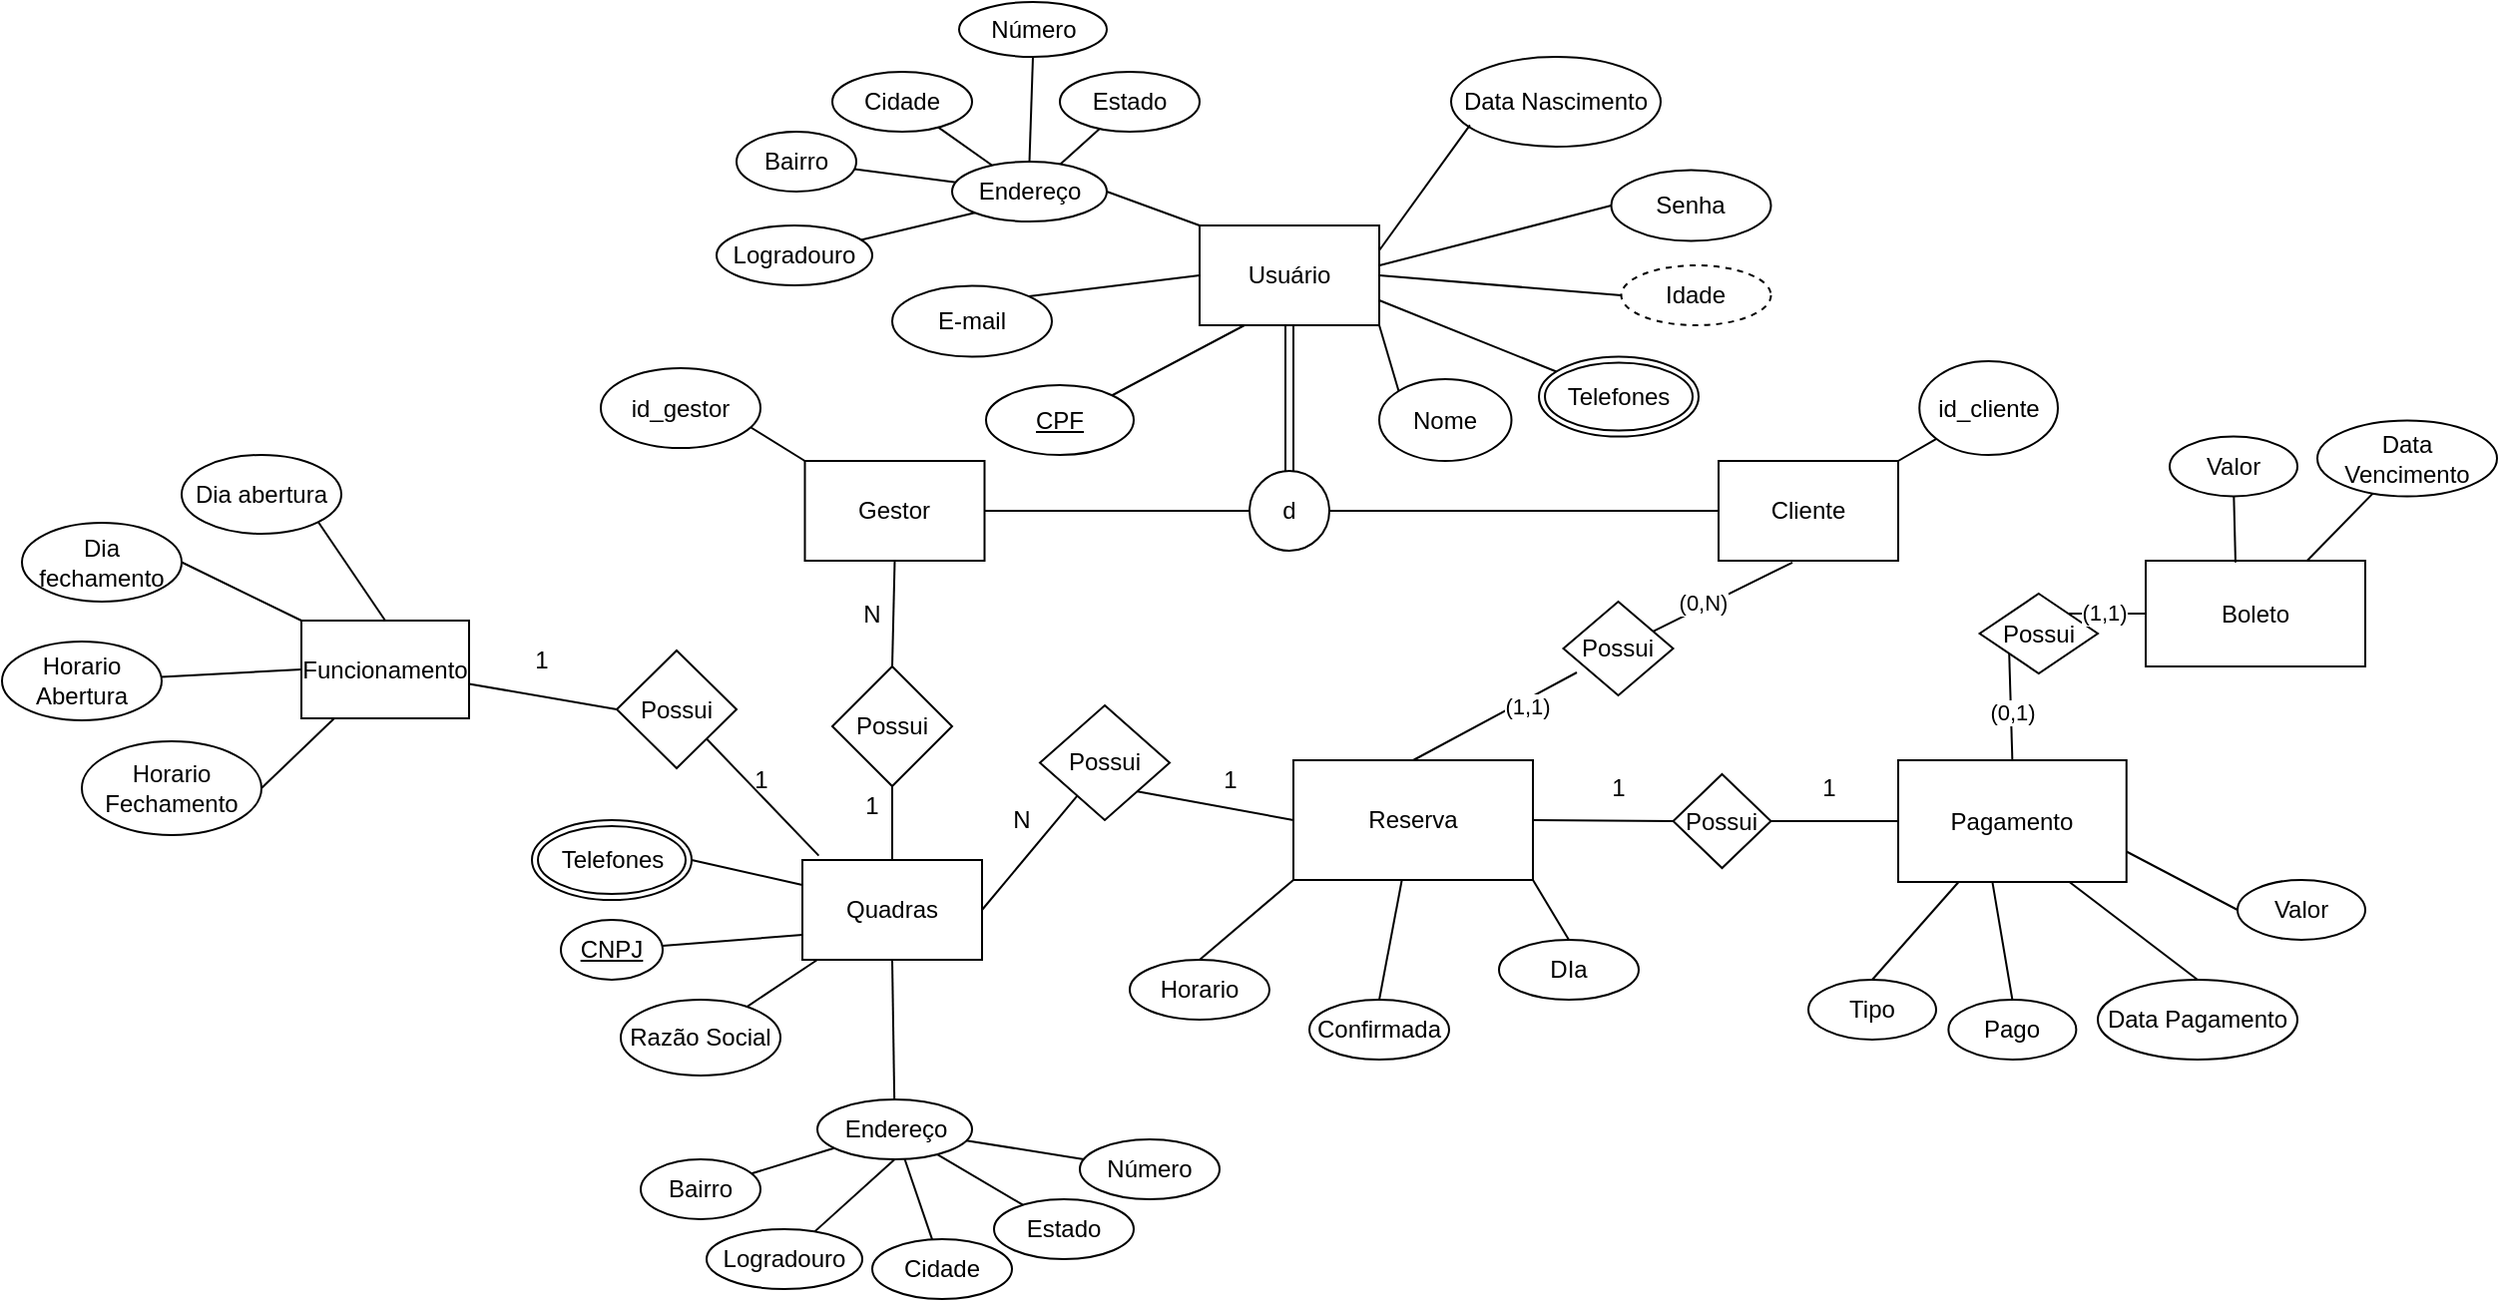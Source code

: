<mxfile version="14.5.1" type="device"><diagram id="iVISI0ASbXe7O6q06rd5" name="Página-1"><mxGraphModel dx="1086" dy="636" grid="1" gridSize="10" guides="1" tooltips="1" connect="1" arrows="1" fold="1" page="1" pageScale="1" pageWidth="827" pageHeight="1169" math="0" shadow="0"><root><mxCell id="0"/><mxCell id="1" parent="0"/><mxCell id="Zag51qBNF1lKY60Xn9LS-1" value="Gestor" style="rounded=0;whiteSpace=wrap;html=1;" parent="1" vertex="1"><mxGeometry x="582.25" y="350" width="90" height="50" as="geometry"/></mxCell><mxCell id="Zag51qBNF1lKY60Xn9LS-2" value="Cliente" style="rounded=0;whiteSpace=wrap;html=1;" parent="1" vertex="1"><mxGeometry x="1040" y="350" width="90" height="50" as="geometry"/></mxCell><mxCell id="Zag51qBNF1lKY60Xn9LS-3" value="Usuário" style="rounded=0;whiteSpace=wrap;html=1;" parent="1" vertex="1"><mxGeometry x="780" y="232" width="90" height="50" as="geometry"/></mxCell><mxCell id="Zag51qBNF1lKY60Xn9LS-10" value="d" style="ellipse;whiteSpace=wrap;html=1;aspect=fixed;" parent="1" vertex="1"><mxGeometry x="805" y="355" width="40" height="40" as="geometry"/></mxCell><mxCell id="Zag51qBNF1lKY60Xn9LS-21" value="" style="endArrow=none;html=1;entryX=0;entryY=0.5;entryDx=0;entryDy=0;" parent="1" source="Zag51qBNF1lKY60Xn9LS-1" target="Zag51qBNF1lKY60Xn9LS-10" edge="1"><mxGeometry width="50" height="50" relative="1" as="geometry"><mxPoint x="666" y="350" as="sourcePoint"/><mxPoint x="800" y="370" as="targetPoint"/></mxGeometry></mxCell><mxCell id="Zag51qBNF1lKY60Xn9LS-22" value="" style="endArrow=none;html=1;entryX=1;entryY=0.5;entryDx=0;entryDy=0;" parent="1" source="Zag51qBNF1lKY60Xn9LS-2" target="Zag51qBNF1lKY60Xn9LS-10" edge="1"><mxGeometry width="50" height="50" relative="1" as="geometry"><mxPoint x="801.735" y="374.32" as="sourcePoint"/><mxPoint x="830" y="370" as="targetPoint"/></mxGeometry></mxCell><mxCell id="Zag51qBNF1lKY60Xn9LS-27" value="" style="endArrow=none;html=1;strokeColor=#000000;shape=link;entryX=0.5;entryY=1;entryDx=0;entryDy=0;" parent="1" source="Zag51qBNF1lKY60Xn9LS-10" target="Zag51qBNF1lKY60Xn9LS-3" edge="1"><mxGeometry width="50" height="50" relative="1" as="geometry"><mxPoint x="761" y="342" as="sourcePoint"/><mxPoint x="726" y="282" as="targetPoint"/></mxGeometry></mxCell><mxCell id="Zag51qBNF1lKY60Xn9LS-31" value="Data Nascimento" style="ellipse;whiteSpace=wrap;html=1;rounded=0;" parent="1" vertex="1"><mxGeometry x="906" y="147.5" width="105" height="45" as="geometry"/></mxCell><mxCell id="Zag51qBNF1lKY60Xn9LS-33" value="" style="endArrow=none;html=1;strokeColor=#000000;exitX=0.09;exitY=0.759;exitDx=0;exitDy=0;entryX=1;entryY=0.25;entryDx=0;entryDy=0;exitPerimeter=0;" parent="1" source="Zag51qBNF1lKY60Xn9LS-31" target="Zag51qBNF1lKY60Xn9LS-3" edge="1"><mxGeometry width="50" height="50" relative="1" as="geometry"><mxPoint x="720" y="342" as="sourcePoint"/><mxPoint x="870" y="257" as="targetPoint"/></mxGeometry></mxCell><mxCell id="Zag51qBNF1lKY60Xn9LS-34" value="Idade" style="ellipse;whiteSpace=wrap;html=1;shadow=0;sketch=0;strokeColor=#000000;gradientColor=none;dashed=1;" parent="1" vertex="1"><mxGeometry x="991.25" y="252" width="75" height="30" as="geometry"/></mxCell><mxCell id="Zag51qBNF1lKY60Xn9LS-35" value="" style="endArrow=none;html=1;strokeColor=#000000;exitX=0;exitY=0.5;exitDx=0;exitDy=0;entryX=1;entryY=0.5;entryDx=0;entryDy=0;" parent="1" source="Zag51qBNF1lKY60Xn9LS-34" target="Zag51qBNF1lKY60Xn9LS-3" edge="1"><mxGeometry width="50" height="50" relative="1" as="geometry"><mxPoint x="960" y="297" as="sourcePoint"/><mxPoint x="870" y="272" as="targetPoint"/></mxGeometry></mxCell><mxCell id="Zag51qBNF1lKY60Xn9LS-39" value="Telefones" style="ellipse;shape=doubleEllipse;margin=3;whiteSpace=wrap;html=1;align=center;" parent="1" vertex="1"><mxGeometry x="950" y="297.75" width="80" height="40" as="geometry"/></mxCell><mxCell id="Zag51qBNF1lKY60Xn9LS-40" value="" style="endArrow=none;html=1;strokeColor=#000000;entryX=1;entryY=0.75;entryDx=0;entryDy=0;" parent="1" source="Zag51qBNF1lKY60Xn9LS-39" target="Zag51qBNF1lKY60Xn9LS-3" edge="1"><mxGeometry width="50" height="50" relative="1" as="geometry"><mxPoint x="725" y="282" as="sourcePoint"/><mxPoint x="915" y="269" as="targetPoint"/></mxGeometry></mxCell><mxCell id="Zag51qBNF1lKY60Xn9LS-48" value="&lt;u&gt;CPF&lt;/u&gt;" style="ellipse;whiteSpace=wrap;html=1;shadow=0;sketch=0;strokeColor=#000000;gradientColor=none;" parent="1" vertex="1"><mxGeometry x="673" y="312" width="74" height="35" as="geometry"/></mxCell><mxCell id="Zag51qBNF1lKY60Xn9LS-51" value="Nome" style="ellipse;whiteSpace=wrap;html=1;shadow=0;sketch=0;strokeColor=#000000;gradientColor=none;" parent="1" vertex="1"><mxGeometry x="870" y="309" width="66.25" height="41" as="geometry"/></mxCell><mxCell id="Zag51qBNF1lKY60Xn9LS-56" value="Endereço" style="ellipse;whiteSpace=wrap;html=1;align=center;" parent="1" vertex="1"><mxGeometry x="656" y="200" width="77.5" height="30" as="geometry"/></mxCell><mxCell id="Zag51qBNF1lKY60Xn9LS-57" value="Logradouro" style="ellipse;whiteSpace=wrap;html=1;align=center;" parent="1" vertex="1"><mxGeometry x="538" y="232" width="78" height="30" as="geometry"/></mxCell><mxCell id="Zag51qBNF1lKY60Xn9LS-58" value="Bairro" style="ellipse;whiteSpace=wrap;html=1;align=center;" parent="1" vertex="1"><mxGeometry x="548" y="185" width="60" height="30" as="geometry"/></mxCell><mxCell id="Zag51qBNF1lKY60Xn9LS-59" value="Cidade" style="ellipse;whiteSpace=wrap;html=1;align=center;" parent="1" vertex="1"><mxGeometry x="596" y="155" width="70" height="30" as="geometry"/></mxCell><mxCell id="Zag51qBNF1lKY60Xn9LS-60" value="Estado" style="ellipse;whiteSpace=wrap;html=1;align=center;" parent="1" vertex="1"><mxGeometry x="710" y="155" width="70" height="30" as="geometry"/></mxCell><mxCell id="Zag51qBNF1lKY60Xn9LS-61" value="" style="endArrow=none;html=1;rounded=0;entryX=0;entryY=1;entryDx=0;entryDy=0;" parent="1" source="Zag51qBNF1lKY60Xn9LS-57" target="Zag51qBNF1lKY60Xn9LS-56" edge="1"><mxGeometry relative="1" as="geometry"><mxPoint x="858" y="120" as="sourcePoint"/><mxPoint x="1018" y="120" as="targetPoint"/></mxGeometry></mxCell><mxCell id="Zag51qBNF1lKY60Xn9LS-62" value="" style="endArrow=none;html=1;rounded=0;" parent="1" source="Zag51qBNF1lKY60Xn9LS-56" target="Zag51qBNF1lKY60Xn9LS-58" edge="1"><mxGeometry relative="1" as="geometry"><mxPoint x="858" y="120" as="sourcePoint"/><mxPoint x="1018" y="120" as="targetPoint"/></mxGeometry></mxCell><mxCell id="Zag51qBNF1lKY60Xn9LS-63" value="" style="endArrow=none;html=1;rounded=0;" parent="1" source="Zag51qBNF1lKY60Xn9LS-56" target="Zag51qBNF1lKY60Xn9LS-59" edge="1"><mxGeometry relative="1" as="geometry"><mxPoint x="858" y="120" as="sourcePoint"/><mxPoint x="1018" y="120" as="targetPoint"/></mxGeometry></mxCell><mxCell id="Zag51qBNF1lKY60Xn9LS-64" value="" style="endArrow=none;html=1;rounded=0;" parent="1" source="Zag51qBNF1lKY60Xn9LS-56" target="Zag51qBNF1lKY60Xn9LS-60" edge="1"><mxGeometry relative="1" as="geometry"><mxPoint x="858" y="120" as="sourcePoint"/><mxPoint x="1018" y="120" as="targetPoint"/></mxGeometry></mxCell><mxCell id="Zag51qBNF1lKY60Xn9LS-66" value="" style="endArrow=none;html=1;strokeColor=#000000;entryX=0;entryY=0;entryDx=0;entryDy=0;exitX=1;exitY=0.5;exitDx=0;exitDy=0;" parent="1" source="Zag51qBNF1lKY60Xn9LS-56" target="Zag51qBNF1lKY60Xn9LS-3" edge="1"><mxGeometry width="50" height="50" relative="1" as="geometry"><mxPoint x="690" y="270" as="sourcePoint"/><mxPoint x="875" y="302" as="targetPoint"/></mxGeometry></mxCell><mxCell id="Zag51qBNF1lKY60Xn9LS-68" value="Quadras" style="rounded=0;whiteSpace=wrap;html=1;shadow=0;sketch=0;strokeColor=#000000;gradientColor=none;" parent="1" vertex="1"><mxGeometry x="581" y="550" width="90" height="50" as="geometry"/></mxCell><mxCell id="Zag51qBNF1lKY60Xn9LS-78" value="Possui" style="rhombus;whiteSpace=wrap;html=1;shadow=0;sketch=0;strokeColor=#000000;gradientColor=none;" parent="1" vertex="1"><mxGeometry x="596" y="453" width="60" height="60" as="geometry"/></mxCell><mxCell id="Zag51qBNF1lKY60Xn9LS-80" value="" style="endArrow=none;html=1;strokeColor=#000000;entryX=0.5;entryY=1;entryDx=0;entryDy=0;exitX=0.5;exitY=0;exitDx=0;exitDy=0;" parent="1" source="Zag51qBNF1lKY60Xn9LS-78" target="Zag51qBNF1lKY60Xn9LS-1" edge="1"><mxGeometry width="50" height="50" relative="1" as="geometry"><mxPoint x="501" y="350" as="sourcePoint"/><mxPoint x="551" y="300" as="targetPoint"/></mxGeometry></mxCell><mxCell id="Zag51qBNF1lKY60Xn9LS-82" value="&lt;u&gt;CNPJ&lt;/u&gt;" style="ellipse;whiteSpace=wrap;html=1;shadow=0;sketch=0;strokeColor=#000000;gradientColor=none;" parent="1" vertex="1"><mxGeometry x="460" y="580" width="51" height="30" as="geometry"/></mxCell><mxCell id="Zag51qBNF1lKY60Xn9LS-83" value="" style="endArrow=none;html=1;strokeColor=#000000;entryX=0;entryY=0.75;entryDx=0;entryDy=0;" parent="1" source="Zag51qBNF1lKY60Xn9LS-82" target="Zag51qBNF1lKY60Xn9LS-68" edge="1"><mxGeometry width="50" height="50" relative="1" as="geometry"><mxPoint x="652" y="720" as="sourcePoint"/><mxPoint x="702" y="670" as="targetPoint"/></mxGeometry></mxCell><mxCell id="Zag51qBNF1lKY60Xn9LS-84" value="Razão Social" style="ellipse;whiteSpace=wrap;html=1;shadow=0;sketch=0;strokeColor=#000000;gradientColor=none;" parent="1" vertex="1"><mxGeometry x="490" y="620" width="80" height="38" as="geometry"/></mxCell><mxCell id="Zag51qBNF1lKY60Xn9LS-85" value="" style="endArrow=none;html=1;strokeColor=#000000;" parent="1" source="Zag51qBNF1lKY60Xn9LS-84" target="Zag51qBNF1lKY60Xn9LS-68" edge="1"><mxGeometry width="50" height="50" relative="1" as="geometry"><mxPoint x="662" y="680" as="sourcePoint"/><mxPoint x="762" y="700" as="targetPoint"/></mxGeometry></mxCell><mxCell id="Zag51qBNF1lKY60Xn9LS-87" value="" style="endArrow=none;html=1;strokeColor=#000000;entryX=0.5;entryY=1;entryDx=0;entryDy=0;" parent="1" source="Zag51qBNF1lKY60Xn9LS-88" target="Zag51qBNF1lKY60Xn9LS-68" edge="1"><mxGeometry width="50" height="50" relative="1" as="geometry"><mxPoint x="691.162" y="682.711" as="sourcePoint"/><mxPoint x="631" y="600" as="targetPoint"/></mxGeometry></mxCell><mxCell id="Zag51qBNF1lKY60Xn9LS-88" value="Endereço" style="ellipse;whiteSpace=wrap;html=1;align=center;" parent="1" vertex="1"><mxGeometry x="588.5" y="670" width="77.5" height="30" as="geometry"/></mxCell><mxCell id="Zag51qBNF1lKY60Xn9LS-89" value="Logradouro" style="ellipse;whiteSpace=wrap;html=1;align=center;" parent="1" vertex="1"><mxGeometry x="533" y="735" width="78" height="30" as="geometry"/></mxCell><mxCell id="Zag51qBNF1lKY60Xn9LS-90" value="Bairro" style="ellipse;whiteSpace=wrap;html=1;align=center;" parent="1" vertex="1"><mxGeometry x="500" y="700" width="60" height="30" as="geometry"/></mxCell><mxCell id="Zag51qBNF1lKY60Xn9LS-91" value="Cidade" style="ellipse;whiteSpace=wrap;html=1;align=center;" parent="1" vertex="1"><mxGeometry x="616" y="740" width="70" height="30" as="geometry"/></mxCell><mxCell id="Zag51qBNF1lKY60Xn9LS-92" value="Estado" style="ellipse;whiteSpace=wrap;html=1;align=center;" parent="1" vertex="1"><mxGeometry x="677" y="720" width="70" height="30" as="geometry"/></mxCell><mxCell id="Zag51qBNF1lKY60Xn9LS-93" value="" style="endArrow=none;html=1;rounded=0;entryX=0.5;entryY=1;entryDx=0;entryDy=0;" parent="1" source="Zag51qBNF1lKY60Xn9LS-89" target="Zag51qBNF1lKY60Xn9LS-88" edge="1"><mxGeometry relative="1" as="geometry"><mxPoint x="311" y="313" as="sourcePoint"/><mxPoint x="471" y="313" as="targetPoint"/></mxGeometry></mxCell><mxCell id="Zag51qBNF1lKY60Xn9LS-94" value="" style="endArrow=none;html=1;rounded=0;" parent="1" source="Zag51qBNF1lKY60Xn9LS-88" target="Zag51qBNF1lKY60Xn9LS-90" edge="1"><mxGeometry relative="1" as="geometry"><mxPoint x="311" y="313" as="sourcePoint"/><mxPoint x="471" y="313" as="targetPoint"/></mxGeometry></mxCell><mxCell id="Zag51qBNF1lKY60Xn9LS-95" value="" style="endArrow=none;html=1;rounded=0;" parent="1" source="Zag51qBNF1lKY60Xn9LS-88" target="Zag51qBNF1lKY60Xn9LS-91" edge="1"><mxGeometry relative="1" as="geometry"><mxPoint x="311" y="313" as="sourcePoint"/><mxPoint x="471" y="313" as="targetPoint"/></mxGeometry></mxCell><mxCell id="Zag51qBNF1lKY60Xn9LS-96" value="" style="endArrow=none;html=1;rounded=0;" parent="1" source="Zag51qBNF1lKY60Xn9LS-88" target="Zag51qBNF1lKY60Xn9LS-92" edge="1"><mxGeometry relative="1" as="geometry"><mxPoint x="311" y="313" as="sourcePoint"/><mxPoint x="471" y="313" as="targetPoint"/></mxGeometry></mxCell><mxCell id="Zag51qBNF1lKY60Xn9LS-107" value="" style="endArrow=none;html=1;strokeColor=#000000;entryX=0.5;entryY=1;entryDx=0;entryDy=0;" parent="1" source="Zag51qBNF1lKY60Xn9LS-68" target="Zag51qBNF1lKY60Xn9LS-78" edge="1"><mxGeometry width="50" height="50" relative="1" as="geometry"><mxPoint x="431" y="570" as="sourcePoint"/><mxPoint x="481" y="520" as="targetPoint"/></mxGeometry></mxCell><mxCell id="i_n8zyLEczPifUkON6fM-2" value="Pagamento" style="rounded=0;whiteSpace=wrap;html=1;" parent="1" vertex="1"><mxGeometry x="1130" y="500" width="114.37" height="61" as="geometry"/></mxCell><mxCell id="i_n8zyLEczPifUkON6fM-15" value="N" style="text;html=1;strokeColor=none;fillColor=none;align=center;verticalAlign=middle;whiteSpace=wrap;rounded=0;" parent="1" vertex="1"><mxGeometry x="596" y="416.5" width="40" height="20" as="geometry"/></mxCell><mxCell id="i_n8zyLEczPifUkON6fM-16" value="1" style="text;html=1;strokeColor=none;fillColor=none;align=center;verticalAlign=middle;whiteSpace=wrap;rounded=0;" parent="1" vertex="1"><mxGeometry x="596" y="513" width="40" height="20" as="geometry"/></mxCell><mxCell id="i_n8zyLEczPifUkON6fM-19" value="1" style="text;html=1;strokeColor=none;fillColor=none;align=center;verticalAlign=middle;whiteSpace=wrap;rounded=0;" parent="1" vertex="1"><mxGeometry x="970.0" y="504" width="40" height="20" as="geometry"/></mxCell><mxCell id="i_n8zyLEczPifUkON6fM-21" value="N" style="text;html=1;strokeColor=none;fillColor=none;align=center;verticalAlign=middle;whiteSpace=wrap;rounded=0;" parent="1" vertex="1"><mxGeometry x="671" y="520" width="40" height="20" as="geometry"/></mxCell><mxCell id="zLuUa61q9g7BUTStVjbx-5" value="" style="endArrow=none;html=1;entryX=0;entryY=0;entryDx=0;entryDy=0;exitX=1;exitY=1;exitDx=0;exitDy=0;" parent="1" source="Zag51qBNF1lKY60Xn9LS-3" target="Zag51qBNF1lKY60Xn9LS-51" edge="1"><mxGeometry width="50" height="50" relative="1" as="geometry"><mxPoint x="837.5" y="340" as="sourcePoint"/><mxPoint x="887.5" y="290" as="targetPoint"/><Array as="points"/></mxGeometry></mxCell><mxCell id="zLuUa61q9g7BUTStVjbx-6" value="" style="endArrow=none;html=1;entryX=0.25;entryY=1;entryDx=0;entryDy=0;exitX=1;exitY=0;exitDx=0;exitDy=0;" parent="1" source="Zag51qBNF1lKY60Xn9LS-48" target="Zag51qBNF1lKY60Xn9LS-3" edge="1"><mxGeometry width="50" height="50" relative="1" as="geometry"><mxPoint x="755" y="352" as="sourcePoint"/><mxPoint x="805" y="302" as="targetPoint"/><Array as="points"/></mxGeometry></mxCell><mxCell id="zLuUa61q9g7BUTStVjbx-11" value="" style="endArrow=none;html=1;entryX=0;entryY=0.5;entryDx=0;entryDy=0;exitX=1;exitY=0;exitDx=0;exitDy=0;" parent="1" source="zLuUa61q9g7BUTStVjbx-12" target="Zag51qBNF1lKY60Xn9LS-3" edge="1"><mxGeometry width="50" height="50" relative="1" as="geometry"><mxPoint x="710" y="270" as="sourcePoint"/><mxPoint x="740" y="250" as="targetPoint"/></mxGeometry></mxCell><mxCell id="zLuUa61q9g7BUTStVjbx-12" value="E-mail&lt;br&gt;" style="ellipse;whiteSpace=wrap;html=1;" parent="1" vertex="1"><mxGeometry x="626" y="262.25" width="80" height="35.5" as="geometry"/></mxCell><mxCell id="zLuUa61q9g7BUTStVjbx-14" value="Telefones" style="ellipse;shape=doubleEllipse;margin=3;whiteSpace=wrap;html=1;align=center;" parent="1" vertex="1"><mxGeometry x="445.5" y="530" width="80" height="40" as="geometry"/></mxCell><mxCell id="zLuUa61q9g7BUTStVjbx-15" value="" style="endArrow=none;html=1;strokeColor=#000000;entryX=1;entryY=0.5;entryDx=0;entryDy=0;exitX=0;exitY=0.25;exitDx=0;exitDy=0;" parent="1" source="Zag51qBNF1lKY60Xn9LS-68" target="zLuUa61q9g7BUTStVjbx-14" edge="1"><mxGeometry width="50" height="50" relative="1" as="geometry"><mxPoint x="480.314" y="399.5" as="sourcePoint"/><mxPoint x="370" y="391.5" as="targetPoint"/><Array as="points"/></mxGeometry></mxCell><mxCell id="zLuUa61q9g7BUTStVjbx-19" value="" style="endArrow=none;html=1;exitX=1;exitY=0;exitDx=0;exitDy=0;" parent="1" source="Zag51qBNF1lKY60Xn9LS-2" target="zLuUa61q9g7BUTStVjbx-20" edge="1"><mxGeometry width="50" height="50" relative="1" as="geometry"><mxPoint x="1170" y="370" as="sourcePoint"/><mxPoint x="1180" y="320" as="targetPoint"/><Array as="points"/></mxGeometry></mxCell><mxCell id="zLuUa61q9g7BUTStVjbx-20" value="id_cliente" style="ellipse;whiteSpace=wrap;html=1;" parent="1" vertex="1"><mxGeometry x="1140.62" y="300" width="69.38" height="47" as="geometry"/></mxCell><mxCell id="zLuUa61q9g7BUTStVjbx-22" value="" style="endArrow=none;html=1;entryX=0;entryY=0;entryDx=0;entryDy=0;" parent="1" target="Zag51qBNF1lKY60Xn9LS-1" edge="1"><mxGeometry width="50" height="50" relative="1" as="geometry"><mxPoint x="550" y="330" as="sourcePoint"/><mxPoint x="560" y="320" as="targetPoint"/></mxGeometry></mxCell><mxCell id="zLuUa61q9g7BUTStVjbx-23" value="id_gestor" style="ellipse;whiteSpace=wrap;html=1;" parent="1" vertex="1"><mxGeometry x="480" y="303.5" width="80" height="40" as="geometry"/></mxCell><mxCell id="5vTy4GCNyDqemtc-KHnx-1" value="Senha" style="ellipse;whiteSpace=wrap;html=1;" parent="1" vertex="1"><mxGeometry x="986.25" y="204.25" width="80" height="35.5" as="geometry"/></mxCell><mxCell id="5vTy4GCNyDqemtc-KHnx-4" value="" style="endArrow=none;html=1;strokeColor=#000000;exitX=0;exitY=0.5;exitDx=0;exitDy=0;entryX=0.996;entryY=0.403;entryDx=0;entryDy=0;entryPerimeter=0;" parent="1" source="5vTy4GCNyDqemtc-KHnx-1" target="Zag51qBNF1lKY60Xn9LS-3" edge="1"><mxGeometry width="50" height="50" relative="1" as="geometry"><mxPoint x="986.25" y="239.75" as="sourcePoint"/><mxPoint x="865" y="229.75" as="targetPoint"/></mxGeometry></mxCell><mxCell id="5vTy4GCNyDqemtc-KHnx-5" value="Funcionamento" style="rounded=0;whiteSpace=wrap;html=1;" parent="1" vertex="1"><mxGeometry x="330" y="430" width="84" height="49" as="geometry"/></mxCell><mxCell id="5vTy4GCNyDqemtc-KHnx-6" value="Horario Abertura" style="ellipse;whiteSpace=wrap;html=1;" parent="1" vertex="1"><mxGeometry x="180" y="440.5" width="80" height="39.5" as="geometry"/></mxCell><mxCell id="5vTy4GCNyDqemtc-KHnx-7" value="" style="endArrow=none;html=1;entryX=0;entryY=0.5;entryDx=0;entryDy=0;" parent="1" source="5vTy4GCNyDqemtc-KHnx-5" target="5vTy4GCNyDqemtc-KHnx-12" edge="1"><mxGeometry width="50" height="50" relative="1" as="geometry"><mxPoint x="470" y="510" as="sourcePoint"/><mxPoint x="520" y="460" as="targetPoint"/></mxGeometry></mxCell><mxCell id="5vTy4GCNyDqemtc-KHnx-9" value="Horario Fechamento" style="ellipse;whiteSpace=wrap;html=1;" parent="1" vertex="1"><mxGeometry x="220" y="490.5" width="90" height="47" as="geometry"/></mxCell><mxCell id="5vTy4GCNyDqemtc-KHnx-10" value="" style="endArrow=none;html=1;entryX=0;entryY=0.5;entryDx=0;entryDy=0;" parent="1" source="5vTy4GCNyDqemtc-KHnx-6" target="5vTy4GCNyDqemtc-KHnx-5" edge="1"><mxGeometry width="50" height="50" relative="1" as="geometry"><mxPoint x="270" y="460" as="sourcePoint"/><mxPoint x="320" y="410" as="targetPoint"/></mxGeometry></mxCell><mxCell id="5vTy4GCNyDqemtc-KHnx-11" value="" style="endArrow=none;html=1;exitX=1;exitY=0.5;exitDx=0;exitDy=0;" parent="1" source="5vTy4GCNyDqemtc-KHnx-9" target="5vTy4GCNyDqemtc-KHnx-5" edge="1"><mxGeometry width="50" height="50" relative="1" as="geometry"><mxPoint x="310" y="580" as="sourcePoint"/><mxPoint x="360" y="530" as="targetPoint"/></mxGeometry></mxCell><mxCell id="5vTy4GCNyDqemtc-KHnx-12" value="Possui" style="rhombus;whiteSpace=wrap;html=1;" parent="1" vertex="1"><mxGeometry x="488" y="445" width="60" height="59" as="geometry"/></mxCell><mxCell id="5vTy4GCNyDqemtc-KHnx-13" value="" style="endArrow=none;html=1;exitX=1;exitY=1;exitDx=0;exitDy=0;entryX=0.091;entryY=-0.044;entryDx=0;entryDy=0;entryPerimeter=0;" parent="1" source="5vTy4GCNyDqemtc-KHnx-12" target="Zag51qBNF1lKY60Xn9LS-68" edge="1"><mxGeometry width="50" height="50" relative="1" as="geometry"><mxPoint x="560" y="560" as="sourcePoint"/><mxPoint x="610" y="510" as="targetPoint"/></mxGeometry></mxCell><mxCell id="5vTy4GCNyDqemtc-KHnx-14" value="Reserva" style="rounded=0;whiteSpace=wrap;html=1;" parent="1" vertex="1"><mxGeometry x="827" y="500" width="120" height="60" as="geometry"/></mxCell><mxCell id="5vTy4GCNyDqemtc-KHnx-16" value="" style="endArrow=none;html=1;exitX=0.5;exitY=0;exitDx=0;exitDy=0;" parent="1" source="5vTy4GCNyDqemtc-KHnx-19" target="5vTy4GCNyDqemtc-KHnx-14" edge="1"><mxGeometry width="50" height="50" relative="1" as="geometry"><mxPoint x="1067.406" y="757.322" as="sourcePoint"/><mxPoint x="940" y="850" as="targetPoint"/></mxGeometry></mxCell><mxCell id="5vTy4GCNyDqemtc-KHnx-18" value="Horario" style="ellipse;whiteSpace=wrap;html=1;align=center;" parent="1" vertex="1"><mxGeometry x="745.0" y="600" width="70" height="30" as="geometry"/></mxCell><mxCell id="5vTy4GCNyDqemtc-KHnx-19" value="Confirmada" style="ellipse;whiteSpace=wrap;html=1;align=center;" parent="1" vertex="1"><mxGeometry x="835" y="620" width="70" height="30" as="geometry"/></mxCell><mxCell id="5vTy4GCNyDqemtc-KHnx-20" value="" style="endArrow=none;html=1;exitX=0.5;exitY=0;exitDx=0;exitDy=0;entryX=0;entryY=1;entryDx=0;entryDy=0;" parent="1" source="5vTy4GCNyDqemtc-KHnx-18" target="5vTy4GCNyDqemtc-KHnx-14" edge="1"><mxGeometry width="50" height="50" relative="1" as="geometry"><mxPoint x="1150" y="810" as="sourcePoint"/><mxPoint x="1200" y="760" as="targetPoint"/></mxGeometry></mxCell><mxCell id="5vTy4GCNyDqemtc-KHnx-21" value="" style="endArrow=none;html=1;exitX=1;exitY=0.5;exitDx=0;exitDy=0;" parent="1" source="Zag51qBNF1lKY60Xn9LS-68" target="5vTy4GCNyDqemtc-KHnx-23" edge="1"><mxGeometry width="50" height="50" relative="1" as="geometry"><mxPoint x="816" y="825.631" as="sourcePoint"/><mxPoint x="1260" y="580" as="targetPoint"/></mxGeometry></mxCell><mxCell id="5vTy4GCNyDqemtc-KHnx-23" value="Possui" style="rhombus;whiteSpace=wrap;html=1;" parent="1" vertex="1"><mxGeometry x="700" y="472.5" width="65" height="57.5" as="geometry"/></mxCell><mxCell id="5vTy4GCNyDqemtc-KHnx-24" value="" style="endArrow=none;html=1;exitX=1;exitY=1;exitDx=0;exitDy=0;entryX=0;entryY=0.5;entryDx=0;entryDy=0;" parent="1" source="5vTy4GCNyDqemtc-KHnx-23" target="5vTy4GCNyDqemtc-KHnx-14" edge="1"><mxGeometry width="50" height="50" relative="1" as="geometry"><mxPoint x="1200" y="715" as="sourcePoint"/><mxPoint x="1250" y="665" as="targetPoint"/></mxGeometry></mxCell><mxCell id="5vTy4GCNyDqemtc-KHnx-27" value="DIa" style="ellipse;whiteSpace=wrap;html=1;align=center;" parent="1" vertex="1"><mxGeometry x="930.0" y="590" width="70" height="30" as="geometry"/></mxCell><mxCell id="5vTy4GCNyDqemtc-KHnx-28" value="" style="endArrow=none;html=1;exitX=1;exitY=1;exitDx=0;exitDy=0;entryX=0.5;entryY=0;entryDx=0;entryDy=0;" parent="1" source="5vTy4GCNyDqemtc-KHnx-14" target="5vTy4GCNyDqemtc-KHnx-27" edge="1"><mxGeometry width="50" height="50" relative="1" as="geometry"><mxPoint x="1210" y="790" as="sourcePoint"/><mxPoint x="1260" y="740" as="targetPoint"/></mxGeometry></mxCell><mxCell id="5vTy4GCNyDqemtc-KHnx-30" value="Dia fechamento" style="ellipse;whiteSpace=wrap;html=1;" parent="1" vertex="1"><mxGeometry x="190" y="381" width="80" height="39.5" as="geometry"/></mxCell><mxCell id="5vTy4GCNyDqemtc-KHnx-31" value="Dia abertura" style="ellipse;whiteSpace=wrap;html=1;" parent="1" vertex="1"><mxGeometry x="270" y="347" width="80" height="39.5" as="geometry"/></mxCell><mxCell id="5vTy4GCNyDqemtc-KHnx-32" value="" style="endArrow=none;html=1;entryX=1;entryY=1;entryDx=0;entryDy=0;exitX=0.5;exitY=0;exitDx=0;exitDy=0;" parent="1" source="5vTy4GCNyDqemtc-KHnx-5" target="5vTy4GCNyDqemtc-KHnx-31" edge="1"><mxGeometry width="50" height="50" relative="1" as="geometry"><mxPoint x="390" y="430" as="sourcePoint"/><mxPoint x="440" y="380" as="targetPoint"/></mxGeometry></mxCell><mxCell id="5vTy4GCNyDqemtc-KHnx-33" value="" style="endArrow=none;html=1;entryX=1;entryY=0.5;entryDx=0;entryDy=0;exitX=0;exitY=0;exitDx=0;exitDy=0;" parent="1" source="5vTy4GCNyDqemtc-KHnx-5" target="5vTy4GCNyDqemtc-KHnx-30" edge="1"><mxGeometry width="50" height="50" relative="1" as="geometry"><mxPoint x="240" y="670" as="sourcePoint"/><mxPoint x="290" y="620" as="targetPoint"/></mxGeometry></mxCell><mxCell id="5vTy4GCNyDqemtc-KHnx-34" value="1" style="text;html=1;align=center;verticalAlign=middle;resizable=0;points=[];autosize=1;" parent="1" vertex="1"><mxGeometry x="1085" y="504" width="20" height="20" as="geometry"/></mxCell><mxCell id="5vTy4GCNyDqemtc-KHnx-35" value="1" style="text;html=1;align=center;verticalAlign=middle;resizable=0;points=[];autosize=1;" parent="1" vertex="1"><mxGeometry x="785" y="500" width="20" height="20" as="geometry"/></mxCell><mxCell id="5vTy4GCNyDqemtc-KHnx-36" value="1" style="text;html=1;align=center;verticalAlign=middle;resizable=0;points=[];autosize=1;" parent="1" vertex="1"><mxGeometry x="550" y="500" width="20" height="20" as="geometry"/></mxCell><mxCell id="5vTy4GCNyDqemtc-KHnx-37" value="1" style="text;html=1;align=center;verticalAlign=middle;resizable=0;points=[];autosize=1;" parent="1" vertex="1"><mxGeometry x="440" y="440" width="20" height="20" as="geometry"/></mxCell><mxCell id="0bMh-2ajEI4UK6E56SML-3" value="Pago" style="ellipse;whiteSpace=wrap;html=1;" parent="1" vertex="1"><mxGeometry x="1155.19" y="620" width="64" height="30" as="geometry"/></mxCell><mxCell id="0bMh-2ajEI4UK6E56SML-4" value="Tipo" style="ellipse;whiteSpace=wrap;html=1;" parent="1" vertex="1"><mxGeometry x="1085" y="610" width="64" height="30" as="geometry"/></mxCell><mxCell id="0bMh-2ajEI4UK6E56SML-10" value="" style="endArrow=none;html=1;exitX=1;exitY=0.5;exitDx=0;exitDy=0;entryX=0;entryY=0.5;entryDx=0;entryDy=0;" parent="1" source="5vTy4GCNyDqemtc-KHnx-14" target="0bMh-2ajEI4UK6E56SML-11" edge="1"><mxGeometry width="50" height="50" relative="1" as="geometry"><mxPoint x="1000" y="490" as="sourcePoint"/><mxPoint x="1020" y="520" as="targetPoint"/></mxGeometry></mxCell><mxCell id="0bMh-2ajEI4UK6E56SML-11" value="Possui" style="rhombus;whiteSpace=wrap;html=1;" parent="1" vertex="1"><mxGeometry x="1017.25" y="507" width="49" height="47" as="geometry"/></mxCell><mxCell id="0bMh-2ajEI4UK6E56SML-13" value="" style="endArrow=none;html=1;exitX=1;exitY=0.5;exitDx=0;exitDy=0;entryX=0;entryY=0.5;entryDx=0;entryDy=0;" parent="1" source="0bMh-2ajEI4UK6E56SML-11" target="i_n8zyLEczPifUkON6fM-2" edge="1"><mxGeometry width="50" height="50" relative="1" as="geometry"><mxPoint x="1080" y="630" as="sourcePoint"/><mxPoint x="1130" y="580" as="targetPoint"/></mxGeometry></mxCell><mxCell id="0bMh-2ajEI4UK6E56SML-15" value="" style="endArrow=none;html=1;exitX=0.5;exitY=0;exitDx=0;exitDy=0;" parent="1" source="0bMh-2ajEI4UK6E56SML-4" target="i_n8zyLEczPifUkON6fM-2" edge="1"><mxGeometry width="50" height="50" relative="1" as="geometry"><mxPoint x="1080" y="760" as="sourcePoint"/><mxPoint x="1130" y="710" as="targetPoint"/></mxGeometry></mxCell><mxCell id="0bMh-2ajEI4UK6E56SML-17" value="" style="endArrow=none;html=1;exitX=0.5;exitY=0;exitDx=0;exitDy=0;entryX=0.412;entryY=0.993;entryDx=0;entryDy=0;entryPerimeter=0;" parent="1" source="0bMh-2ajEI4UK6E56SML-3" target="i_n8zyLEczPifUkON6fM-2" edge="1"><mxGeometry width="50" height="50" relative="1" as="geometry"><mxPoint x="1190" y="620" as="sourcePoint"/><mxPoint x="1240" y="570" as="targetPoint"/></mxGeometry></mxCell><mxCell id="0bMh-2ajEI4UK6E56SML-18" value="Data Pagamento" style="ellipse;whiteSpace=wrap;html=1;" parent="1" vertex="1"><mxGeometry x="1230" y="610" width="100" height="40" as="geometry"/></mxCell><mxCell id="0bMh-2ajEI4UK6E56SML-19" value="" style="endArrow=none;html=1;exitX=0.5;exitY=0;exitDx=0;exitDy=0;entryX=0.75;entryY=1;entryDx=0;entryDy=0;" parent="1" source="0bMh-2ajEI4UK6E56SML-18" target="i_n8zyLEczPifUkON6fM-2" edge="1"><mxGeometry width="50" height="50" relative="1" as="geometry"><mxPoint x="1310" y="610" as="sourcePoint"/><mxPoint x="1360" y="560" as="targetPoint"/></mxGeometry></mxCell><mxCell id="0bMh-2ajEI4UK6E56SML-20" value="Valor" style="ellipse;whiteSpace=wrap;html=1;" parent="1" vertex="1"><mxGeometry x="1300" y="560" width="64" height="30" as="geometry"/></mxCell><mxCell id="0bMh-2ajEI4UK6E56SML-21" value="" style="endArrow=none;html=1;exitX=0;exitY=0.5;exitDx=0;exitDy=0;entryX=1;entryY=0.75;entryDx=0;entryDy=0;" parent="1" source="0bMh-2ajEI4UK6E56SML-20" target="i_n8zyLEczPifUkON6fM-2" edge="1"><mxGeometry width="50" height="50" relative="1" as="geometry"><mxPoint x="1305.22" y="582" as="sourcePoint"/><mxPoint x="1240.998" y="533.0" as="targetPoint"/></mxGeometry></mxCell><mxCell id="0bMh-2ajEI4UK6E56SML-22" value="Possui" style="rhombus;whiteSpace=wrap;html=1;" parent="1" vertex="1"><mxGeometry x="962.25" y="420.5" width="55" height="47" as="geometry"/></mxCell><mxCell id="0bMh-2ajEI4UK6E56SML-23" value="" style="endArrow=none;html=1;entryX=0.411;entryY=1.018;entryDx=0;entryDy=0;entryPerimeter=0;" parent="1" source="0bMh-2ajEI4UK6E56SML-22" target="Zag51qBNF1lKY60Xn9LS-2" edge="1"><mxGeometry width="50" height="50" relative="1" as="geometry"><mxPoint x="1030" y="470" as="sourcePoint"/><mxPoint x="1080" y="420" as="targetPoint"/></mxGeometry></mxCell><mxCell id="0bMh-2ajEI4UK6E56SML-28" value="(0,N)" style="edgeLabel;html=1;align=center;verticalAlign=middle;resizable=0;points=[];" parent="0bMh-2ajEI4UK6E56SML-23" vertex="1" connectable="0"><mxGeometry x="-0.287" y="2" relative="1" as="geometry"><mxPoint as="offset"/></mxGeometry></mxCell><mxCell id="0bMh-2ajEI4UK6E56SML-24" value="" style="endArrow=none;html=1;exitX=0.5;exitY=0;exitDx=0;exitDy=0;" parent="1" source="5vTy4GCNyDqemtc-KHnx-14" edge="1"><mxGeometry width="50" height="50" relative="1" as="geometry"><mxPoint x="880" y="470" as="sourcePoint"/><mxPoint x="969" y="456" as="targetPoint"/></mxGeometry></mxCell><mxCell id="0bMh-2ajEI4UK6E56SML-29" value="(1,1)" style="edgeLabel;html=1;align=center;verticalAlign=middle;resizable=0;points=[];" parent="0bMh-2ajEI4UK6E56SML-24" vertex="1" connectable="0"><mxGeometry x="0.36" y="-3" relative="1" as="geometry"><mxPoint x="-1" as="offset"/></mxGeometry></mxCell><mxCell id="0bMh-2ajEI4UK6E56SML-30" value="Boleto" style="rounded=0;whiteSpace=wrap;html=1;" parent="1" vertex="1"><mxGeometry x="1254" y="400" width="110" height="53" as="geometry"/></mxCell><mxCell id="0bMh-2ajEI4UK6E56SML-31" value="" style="endArrow=none;html=1;exitX=0.5;exitY=0;exitDx=0;exitDy=0;entryX=0;entryY=1;entryDx=0;entryDy=0;" parent="1" source="i_n8zyLEczPifUkON6fM-2" target="0bMh-2ajEI4UK6E56SML-34" edge="1"><mxGeometry width="50" height="50" relative="1" as="geometry"><mxPoint x="1240" y="500" as="sourcePoint"/><mxPoint x="1187" y="453" as="targetPoint"/></mxGeometry></mxCell><mxCell id="0bMh-2ajEI4UK6E56SML-38" value="(0,1)" style="edgeLabel;html=1;align=center;verticalAlign=middle;resizable=0;points=[];" parent="0bMh-2ajEI4UK6E56SML-31" vertex="1" connectable="0"><mxGeometry x="-0.085" relative="1" as="geometry"><mxPoint as="offset"/></mxGeometry></mxCell><mxCell id="0bMh-2ajEI4UK6E56SML-32" value="Valor" style="ellipse;whiteSpace=wrap;html=1;" parent="1" vertex="1"><mxGeometry x="1266" y="337.75" width="64" height="30" as="geometry"/></mxCell><mxCell id="0bMh-2ajEI4UK6E56SML-33" value="Data Vencimento" style="ellipse;whiteSpace=wrap;html=1;" parent="1" vertex="1"><mxGeometry x="1340" y="329.75" width="90" height="38" as="geometry"/></mxCell><mxCell id="0bMh-2ajEI4UK6E56SML-34" value="Possui" style="rhombus;whiteSpace=wrap;html=1;" parent="1" vertex="1"><mxGeometry x="1170.81" y="416.5" width="59.19" height="40" as="geometry"/></mxCell><mxCell id="0bMh-2ajEI4UK6E56SML-35" value="" style="endArrow=none;html=1;exitX=1;exitY=0;exitDx=0;exitDy=0;entryX=0;entryY=0.5;entryDx=0;entryDy=0;" parent="1" source="0bMh-2ajEI4UK6E56SML-34" target="0bMh-2ajEI4UK6E56SML-30" edge="1"><mxGeometry width="50" height="50" relative="1" as="geometry"><mxPoint x="1200" y="410" as="sourcePoint"/><mxPoint x="1250" y="360" as="targetPoint"/></mxGeometry></mxCell><mxCell id="0bMh-2ajEI4UK6E56SML-39" value="(1,1)" style="edgeLabel;html=1;align=center;verticalAlign=middle;resizable=0;points=[];" parent="0bMh-2ajEI4UK6E56SML-35" vertex="1" connectable="0"><mxGeometry x="-0.062" y="1" relative="1" as="geometry"><mxPoint as="offset"/></mxGeometry></mxCell><mxCell id="0bMh-2ajEI4UK6E56SML-36" value="" style="endArrow=none;html=1;exitX=0.409;exitY=0.016;exitDx=0;exitDy=0;exitPerimeter=0;" parent="1" source="0bMh-2ajEI4UK6E56SML-30" target="0bMh-2ajEI4UK6E56SML-32" edge="1"><mxGeometry width="50" height="50" relative="1" as="geometry"><mxPoint x="1320" y="310" as="sourcePoint"/><mxPoint x="1370" y="260" as="targetPoint"/></mxGeometry></mxCell><mxCell id="0bMh-2ajEI4UK6E56SML-37" value="" style="endArrow=none;html=1;" parent="1" source="0bMh-2ajEI4UK6E56SML-30" target="0bMh-2ajEI4UK6E56SML-33" edge="1"><mxGeometry width="50" height="50" relative="1" as="geometry"><mxPoint x="1420" y="480" as="sourcePoint"/><mxPoint x="1470" y="430" as="targetPoint"/></mxGeometry></mxCell><mxCell id="DjMwH7qjt_YbT90qI5kb-1" value="Número&lt;br&gt;" style="ellipse;whiteSpace=wrap;html=1;" vertex="1" parent="1"><mxGeometry x="720" y="690" width="70" height="30" as="geometry"/></mxCell><mxCell id="DjMwH7qjt_YbT90qI5kb-2" value="" style="endArrow=none;html=1;" edge="1" parent="1" source="DjMwH7qjt_YbT90qI5kb-1" target="Zag51qBNF1lKY60Xn9LS-88"><mxGeometry width="50" height="50" relative="1" as="geometry"><mxPoint x="790" y="800" as="sourcePoint"/><mxPoint x="840" y="750" as="targetPoint"/></mxGeometry></mxCell><mxCell id="DjMwH7qjt_YbT90qI5kb-4" value="Número" style="ellipse;whiteSpace=wrap;html=1;" vertex="1" parent="1"><mxGeometry x="659.5" y="120" width="74" height="27.5" as="geometry"/></mxCell><mxCell id="DjMwH7qjt_YbT90qI5kb-5" value="" style="endArrow=none;html=1;entryX=0.5;entryY=1;entryDx=0;entryDy=0;exitX=0.5;exitY=0;exitDx=0;exitDy=0;" edge="1" parent="1" source="Zag51qBNF1lKY60Xn9LS-56" target="DjMwH7qjt_YbT90qI5kb-4"><mxGeometry width="50" height="50" relative="1" as="geometry"><mxPoint x="820" y="150" as="sourcePoint"/><mxPoint x="870" y="100" as="targetPoint"/></mxGeometry></mxCell></root></mxGraphModel></diagram></mxfile>